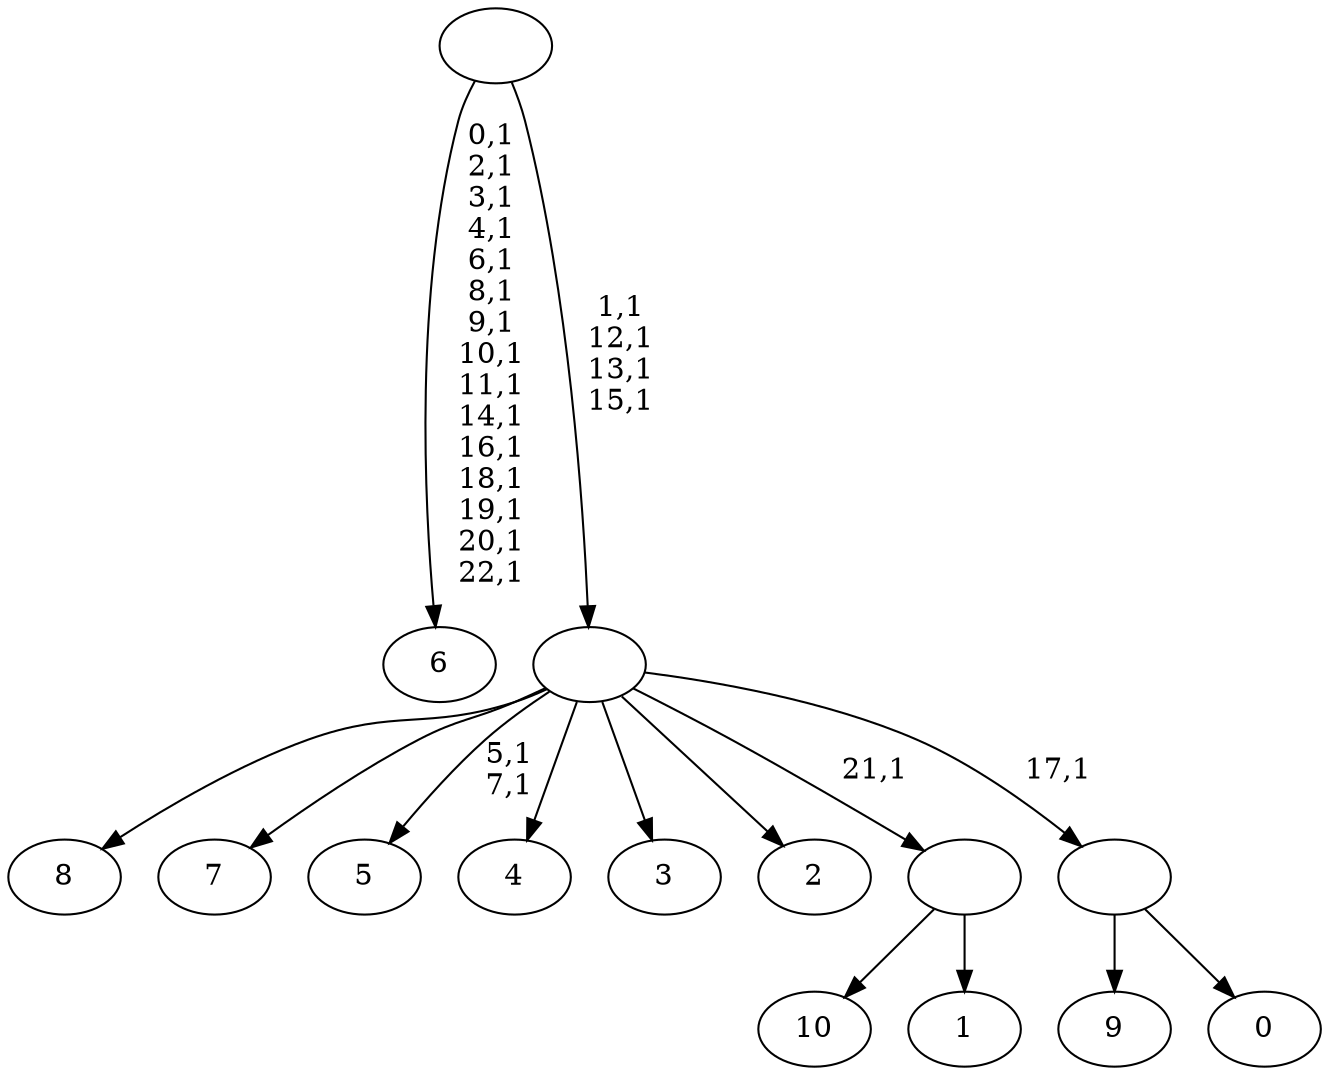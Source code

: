 digraph T {
	34 [label="10"]
	33 [label="9"]
	32 [label="8"]
	31 [label="7"]
	30 [label="6"]
	14 [label="5"]
	11 [label="4"]
	10 [label="3"]
	9 [label="2"]
	8 [label="1"]
	7 [label=""]
	6 [label="0"]
	5 [label=""]
	4 [label=""]
	0 [label=""]
	7 -> 34 [label=""]
	7 -> 8 [label=""]
	5 -> 33 [label=""]
	5 -> 6 [label=""]
	4 -> 14 [label="5,1\n7,1"]
	4 -> 32 [label=""]
	4 -> 31 [label=""]
	4 -> 11 [label=""]
	4 -> 10 [label=""]
	4 -> 9 [label=""]
	4 -> 7 [label="21,1"]
	4 -> 5 [label="17,1"]
	0 -> 4 [label="1,1\n12,1\n13,1\n15,1"]
	0 -> 30 [label="0,1\n2,1\n3,1\n4,1\n6,1\n8,1\n9,1\n10,1\n11,1\n14,1\n16,1\n18,1\n19,1\n20,1\n22,1"]
}
